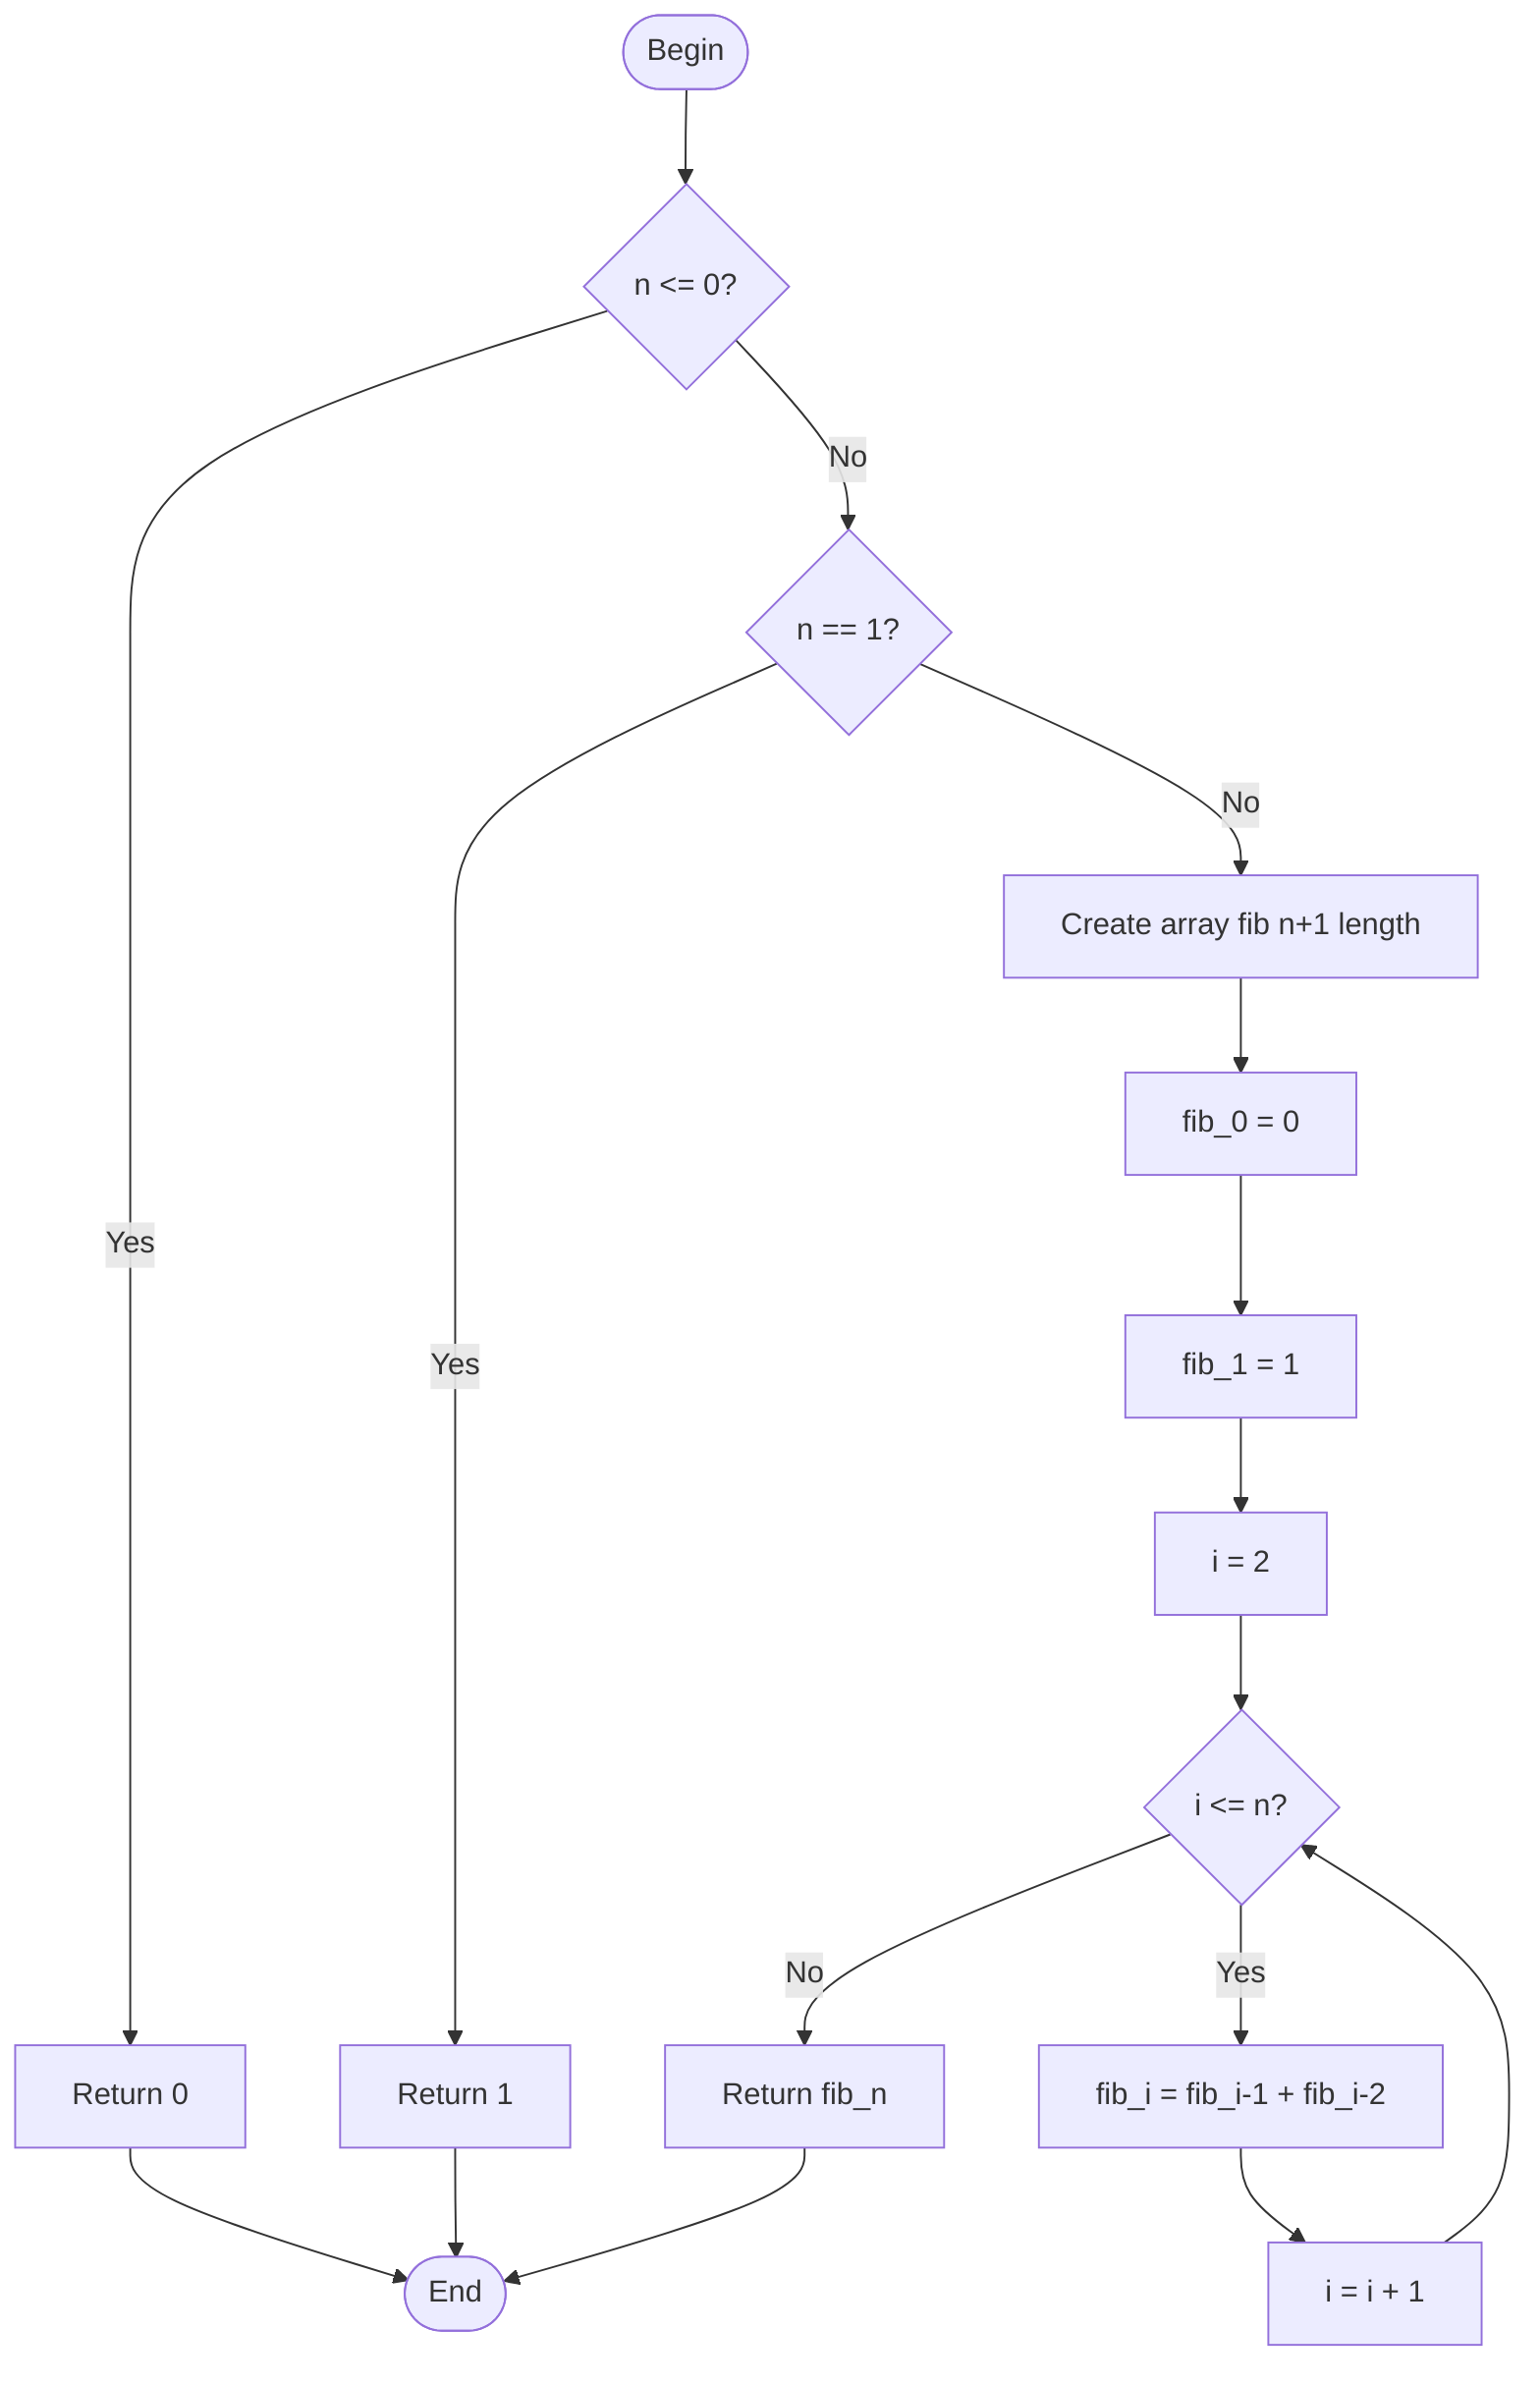 flowchart TD
    Start([Begin]) --> Check{n <= 0?}
    Check -- Yes --> Return0[Return 0]
    Check -- No --> Check2{n == 1?}
    Check2 -- Yes --> Return1[Return 1]
    Check2 -- No --> CreateArray[Create array fib n+1 length ]
    CreateArray --> InitBase1[fib_0 = 0]
    InitBase1 --> InitBase2[fib_1 = 1]
    InitBase2 --> LoopInit[i = 2]
    LoopInit --> LoopCheck{i <= n?}
    LoopCheck -- Yes --> Compute[fib_i = fib_i-1 + fib_i-2]
    Compute --> Increment[i = i + 1]
    Increment --> LoopCheck
    LoopCheck -- No --> ReturnResult[Return fib_n]
    Return0 --> End([End])
    Return1 --> End
    ReturnResult --> End